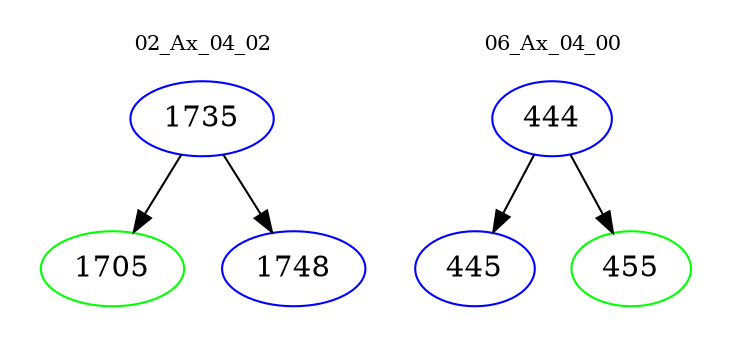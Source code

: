 digraph{
subgraph cluster_0 {
color = white
label = "02_Ax_04_02";
fontsize=10;
T0_1735 [label="1735", color="blue"]
T0_1735 -> T0_1705 [color="black"]
T0_1705 [label="1705", color="green"]
T0_1735 -> T0_1748 [color="black"]
T0_1748 [label="1748", color="blue"]
}
subgraph cluster_1 {
color = white
label = "06_Ax_04_00";
fontsize=10;
T1_444 [label="444", color="blue"]
T1_444 -> T1_445 [color="black"]
T1_445 [label="445", color="blue"]
T1_444 -> T1_455 [color="black"]
T1_455 [label="455", color="green"]
}
}
